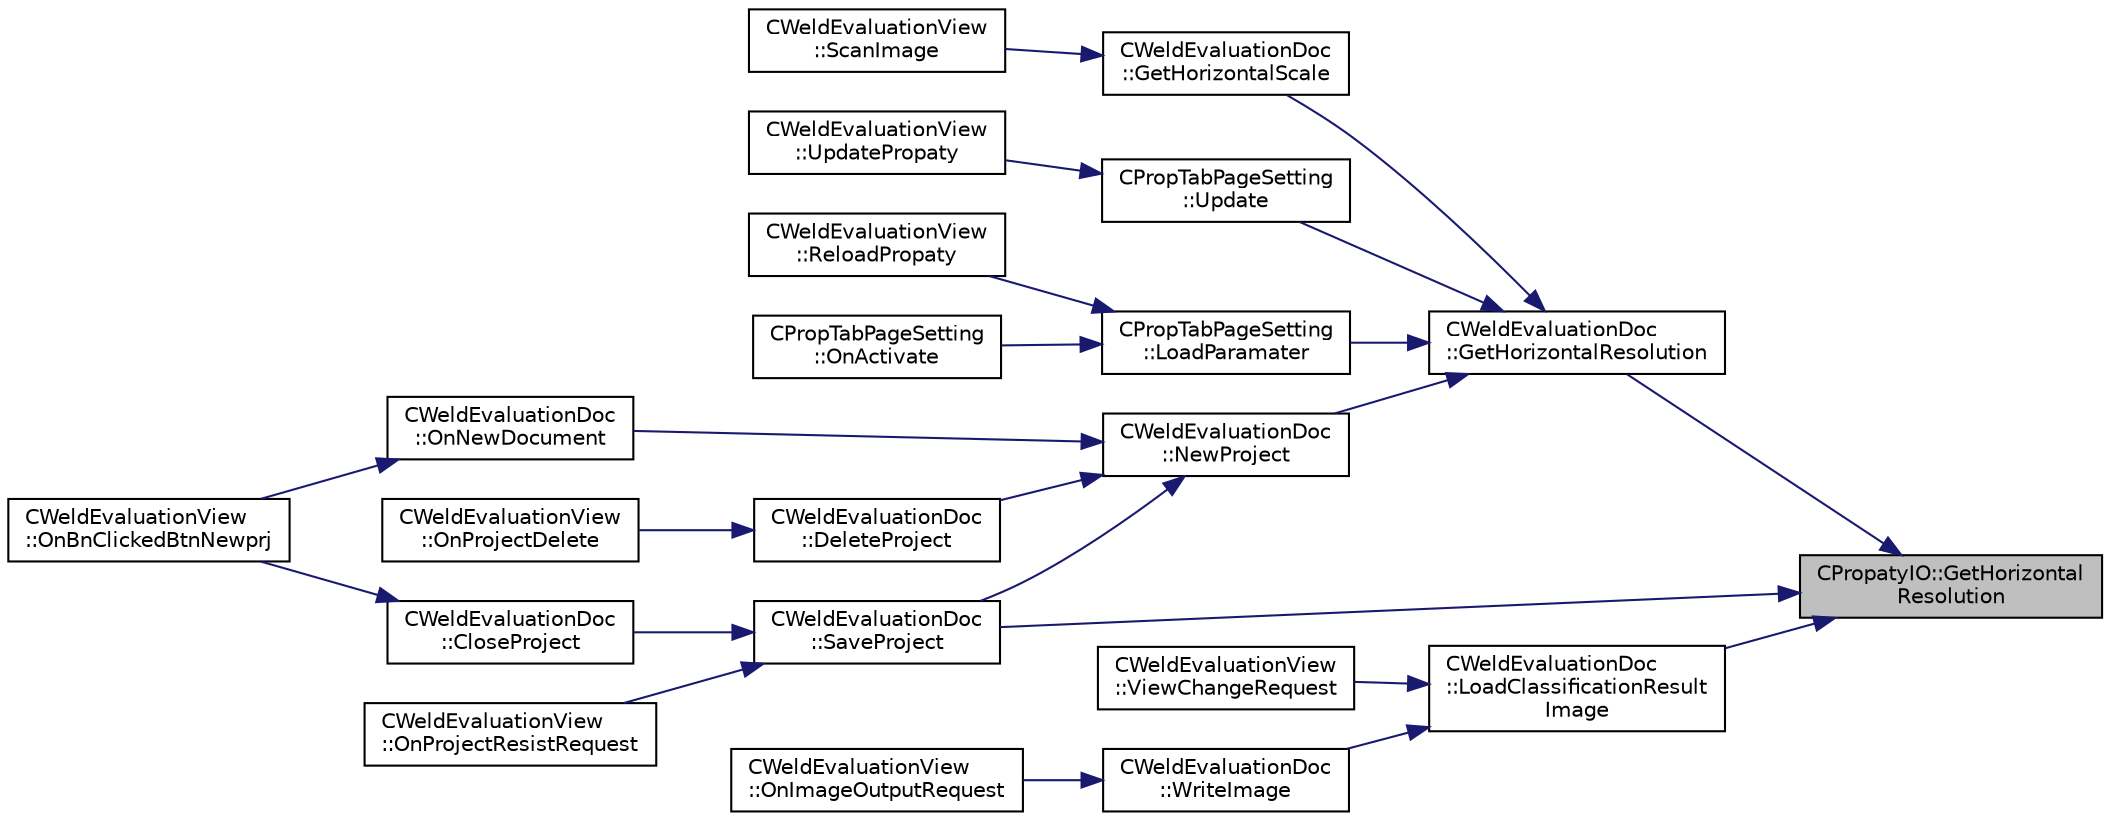digraph "CPropatyIO::GetHorizontalResolution"
{
 // LATEX_PDF_SIZE
  edge [fontname="Helvetica",fontsize="10",labelfontname="Helvetica",labelfontsize="10"];
  node [fontname="Helvetica",fontsize="10",shape=record];
  rankdir="RL";
  Node1 [label="CPropatyIO::GetHorizontal\lResolution",height=0.2,width=0.4,color="black", fillcolor="grey75", style="filled", fontcolor="black",tooltip="横方向の解像度の取得"];
  Node1 -> Node2 [dir="back",color="midnightblue",fontsize="10",style="solid",fontname="Helvetica"];
  Node2 [label="CWeldEvaluationDoc\l::GetHorizontalResolution",height=0.2,width=0.4,color="black", fillcolor="white", style="filled",URL="$class_c_weld_evaluation_doc.html#ad48d4a00fc87bf6e0e8efab2c1e1279f",tooltip="横方向の解像度の取得"];
  Node2 -> Node3 [dir="back",color="midnightblue",fontsize="10",style="solid",fontname="Helvetica"];
  Node3 [label="CWeldEvaluationDoc\l::GetHorizontalScale",height=0.2,width=0.4,color="black", fillcolor="white", style="filled",URL="$class_c_weld_evaluation_doc.html#ad720f42bbec8273c92cc3eb1e672a803",tooltip="取得データの横方向拡縮率の取得"];
  Node3 -> Node4 [dir="back",color="midnightblue",fontsize="10",style="solid",fontname="Helvetica"];
  Node4 [label="CWeldEvaluationView\l::ScanImage",height=0.2,width=0.4,color="black", fillcolor="white", style="filled",URL="$class_c_weld_evaluation_view.html#af36ee74161f90ac2fe30337a0fe1fb9d",tooltip="スキャンの実施"];
  Node2 -> Node5 [dir="back",color="midnightblue",fontsize="10",style="solid",fontname="Helvetica"];
  Node5 [label="CPropTabPageSetting\l::LoadParamater",height=0.2,width=0.4,color="black", fillcolor="white", style="filled",URL="$class_c_prop_tab_page_setting.html#a11a96b76db0c9f575e8f84ad3d3bcf09",tooltip="パラメータの読み込み"];
  Node5 -> Node6 [dir="back",color="midnightblue",fontsize="10",style="solid",fontname="Helvetica"];
  Node6 [label="CPropTabPageSetting\l::OnActivate",height=0.2,width=0.4,color="black", fillcolor="white", style="filled",URL="$class_c_prop_tab_page_setting.html#ad176661bbe7c6d157814d81897d50f7d",tooltip="ウインドアクティブ時処理"];
  Node5 -> Node7 [dir="back",color="midnightblue",fontsize="10",style="solid",fontname="Helvetica"];
  Node7 [label="CWeldEvaluationView\l::ReloadPropaty",height=0.2,width=0.4,color="black", fillcolor="white", style="filled",URL="$class_c_weld_evaluation_view.html#a266807bf8e8a7dd3fd73b2907300607d",tooltip="プロパティページの再読込"];
  Node2 -> Node8 [dir="back",color="midnightblue",fontsize="10",style="solid",fontname="Helvetica"];
  Node8 [label="CWeldEvaluationDoc\l::NewProject",height=0.2,width=0.4,color="black", fillcolor="white", style="filled",URL="$class_c_weld_evaluation_doc.html#a0aec3875f86f89c63daf5161cfded60d",tooltip="新規プロジェクトの構築"];
  Node8 -> Node9 [dir="back",color="midnightblue",fontsize="10",style="solid",fontname="Helvetica"];
  Node9 [label="CWeldEvaluationDoc\l::DeleteProject",height=0.2,width=0.4,color="black", fillcolor="white", style="filled",URL="$class_c_weld_evaluation_doc.html#acceb13e1dba62f59383094194ecf9774",tooltip="プロジェクトの削除"];
  Node9 -> Node10 [dir="back",color="midnightblue",fontsize="10",style="solid",fontname="Helvetica"];
  Node10 [label="CWeldEvaluationView\l::OnProjectDelete",height=0.2,width=0.4,color="black", fillcolor="white", style="filled",URL="$class_c_weld_evaluation_view.html#a1c8f728724d0615945c96bc74bf24e76",tooltip="プロジェクト削除"];
  Node8 -> Node11 [dir="back",color="midnightblue",fontsize="10",style="solid",fontname="Helvetica"];
  Node11 [label="CWeldEvaluationDoc\l::OnNewDocument",height=0.2,width=0.4,color="black", fillcolor="white", style="filled",URL="$class_c_weld_evaluation_doc.html#a2e500461803db9361e0e0c86bc549547",tooltip="新規プロジェクト作成"];
  Node11 -> Node12 [dir="back",color="midnightblue",fontsize="10",style="solid",fontname="Helvetica"];
  Node12 [label="CWeldEvaluationView\l::OnBnClickedBtnNewprj",height=0.2,width=0.4,color="black", fillcolor="white", style="filled",URL="$class_c_weld_evaluation_view.html#ae37e8e96f656ee1e5ac50c77258dcd91",tooltip="「新規検査」ボタン押下時処理"];
  Node8 -> Node13 [dir="back",color="midnightblue",fontsize="10",style="solid",fontname="Helvetica"];
  Node13 [label="CWeldEvaluationDoc\l::SaveProject",height=0.2,width=0.4,color="black", fillcolor="white", style="filled",URL="$class_c_weld_evaluation_doc.html#a92d375305f80e0626001ab1b3c8d75a0",tooltip="プロジェクトの保存"];
  Node13 -> Node14 [dir="back",color="midnightblue",fontsize="10",style="solid",fontname="Helvetica"];
  Node14 [label="CWeldEvaluationDoc\l::CloseProject",height=0.2,width=0.4,color="black", fillcolor="white", style="filled",URL="$class_c_weld_evaluation_doc.html#a848f1a59f54ec2dccf6b874e3371c0a8",tooltip="プロジェクトの終了"];
  Node14 -> Node12 [dir="back",color="midnightblue",fontsize="10",style="solid",fontname="Helvetica"];
  Node13 -> Node15 [dir="back",color="midnightblue",fontsize="10",style="solid",fontname="Helvetica"];
  Node15 [label="CWeldEvaluationView\l::OnProjectResistRequest",height=0.2,width=0.4,color="black", fillcolor="white", style="filled",URL="$class_c_weld_evaluation_view.html#ab8be50e0c7eeb845227827a2c0e99342",tooltip="プロジェクトの更新要求"];
  Node2 -> Node16 [dir="back",color="midnightblue",fontsize="10",style="solid",fontname="Helvetica"];
  Node16 [label="CPropTabPageSetting\l::Update",height=0.2,width=0.4,color="black", fillcolor="white", style="filled",URL="$class_c_prop_tab_page_setting.html#acefe73a52687d98a8a6e6f01ef270b01",tooltip="更新処理"];
  Node16 -> Node17 [dir="back",color="midnightblue",fontsize="10",style="solid",fontname="Helvetica"];
  Node17 [label="CWeldEvaluationView\l::UpdatePropaty",height=0.2,width=0.4,color="black", fillcolor="white", style="filled",URL="$class_c_weld_evaluation_view.html#a82f4afb7916eedf21101d656e8377367",tooltip="プロパティページの更新"];
  Node1 -> Node18 [dir="back",color="midnightblue",fontsize="10",style="solid",fontname="Helvetica"];
  Node18 [label="CWeldEvaluationDoc\l::LoadClassificationResult\lImage",height=0.2,width=0.4,color="black", fillcolor="white", style="filled",URL="$class_c_weld_evaluation_doc.html#a8cccd8cb66df552066d96c31b9255389",tooltip="分類結果の画像データ取得"];
  Node18 -> Node19 [dir="back",color="midnightblue",fontsize="10",style="solid",fontname="Helvetica"];
  Node19 [label="CWeldEvaluationView\l::ViewChangeRequest",height=0.2,width=0.4,color="black", fillcolor="white", style="filled",URL="$class_c_weld_evaluation_view.html#a50da59446b116e48eb00b4ccc6074cdd",tooltip="表示変更リクエスト"];
  Node18 -> Node20 [dir="back",color="midnightblue",fontsize="10",style="solid",fontname="Helvetica"];
  Node20 [label="CWeldEvaluationDoc\l::WriteImage",height=0.2,width=0.4,color="black", fillcolor="white", style="filled",URL="$class_c_weld_evaluation_doc.html#a898813fc506ac6765717271c8d944663",tooltip="スキャンイメージの保存"];
  Node20 -> Node21 [dir="back",color="midnightblue",fontsize="10",style="solid",fontname="Helvetica"];
  Node21 [label="CWeldEvaluationView\l::OnImageOutputRequest",height=0.2,width=0.4,color="black", fillcolor="white", style="filled",URL="$class_c_weld_evaluation_view.html#a1b8f0add672d4bc0d3e561c7f61e649f",tooltip="画像出力要求"];
  Node1 -> Node13 [dir="back",color="midnightblue",fontsize="10",style="solid",fontname="Helvetica"];
}
